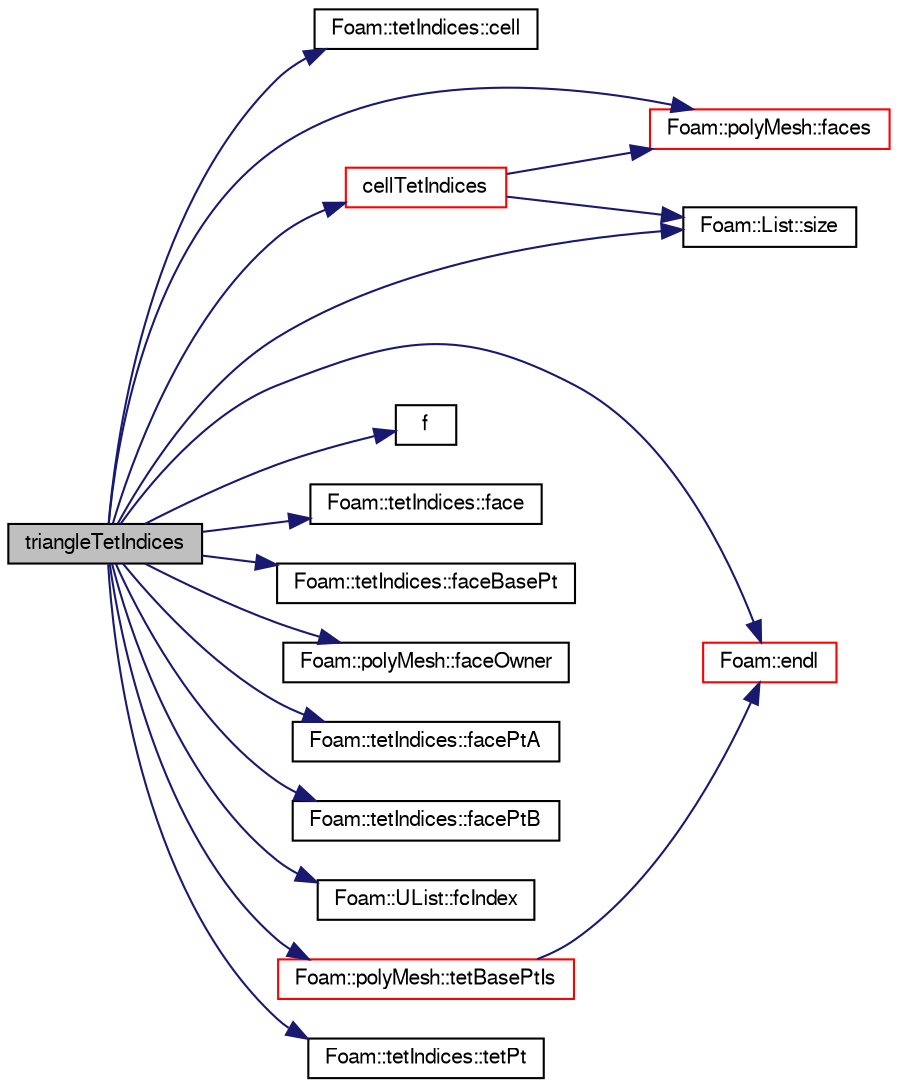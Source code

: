 digraph "triangleTetIndices"
{
  bgcolor="transparent";
  edge [fontname="FreeSans",fontsize="10",labelfontname="FreeSans",labelfontsize="10"];
  node [fontname="FreeSans",fontsize="10",shape=record];
  rankdir="LR";
  Node1271 [label="triangleTetIndices",height=0.2,width=0.4,color="black", fillcolor="grey75", style="filled", fontcolor="black"];
  Node1271 -> Node1272 [color="midnightblue",fontsize="10",style="solid",fontname="FreeSans"];
  Node1272 [label="Foam::tetIndices::cell",height=0.2,width=0.4,color="black",URL="$a27422.html#a2bcfc9f4466dc3989a8c485f61a64c8f",tooltip="Return the cell. "];
  Node1271 -> Node1273 [color="midnightblue",fontsize="10",style="solid",fontname="FreeSans"];
  Node1273 [label="cellTetIndices",height=0.2,width=0.4,color="red",URL="$a27418.html#a2367ee2c1f7122a5fad6f4af3cbeb6c9",tooltip="Return the tet decomposition of the given cell, see. "];
  Node1273 -> Node1274 [color="midnightblue",fontsize="10",style="solid",fontname="FreeSans"];
  Node1274 [label="Foam::polyMesh::faces",height=0.2,width=0.4,color="red",URL="$a27410.html#a431c0a24765f0bb6d32f6a03ce0e9b57",tooltip="Return raw faces. "];
  Node1273 -> Node1319 [color="midnightblue",fontsize="10",style="solid",fontname="FreeSans"];
  Node1319 [label="Foam::List::size",height=0.2,width=0.4,color="black",URL="$a25694.html#a8a5f6fa29bd4b500caf186f60245b384",tooltip="Override size to be inconsistent with allocated storage. "];
  Node1271 -> Node1283 [color="midnightblue",fontsize="10",style="solid",fontname="FreeSans"];
  Node1283 [label="Foam::endl",height=0.2,width=0.4,color="red",URL="$a21124.html#a2db8fe02a0d3909e9351bb4275b23ce4",tooltip="Add newline and flush stream. "];
  Node1271 -> Node1322 [color="midnightblue",fontsize="10",style="solid",fontname="FreeSans"];
  Node1322 [label="f",height=0.2,width=0.4,color="black",URL="$a17900.html#a888be93833ac7a23170555c69c690288"];
  Node1271 -> Node1342 [color="midnightblue",fontsize="10",style="solid",fontname="FreeSans"];
  Node1342 [label="Foam::tetIndices::face",height=0.2,width=0.4,color="black",URL="$a27422.html#a0149bc042585186b7adbd4274389c27d",tooltip="Return the face. "];
  Node1271 -> Node1343 [color="midnightblue",fontsize="10",style="solid",fontname="FreeSans"];
  Node1343 [label="Foam::tetIndices::faceBasePt",height=0.2,width=0.4,color="black",URL="$a27422.html#a97cee79d41f70f290555db9cdd423bc7",tooltip="Return the face base point. "];
  Node1271 -> Node1344 [color="midnightblue",fontsize="10",style="solid",fontname="FreeSans"];
  Node1344 [label="Foam::polyMesh::faceOwner",height=0.2,width=0.4,color="black",URL="$a27410.html#a57752b49bfee23ca1944c3fb0493974f",tooltip="Return face owner. "];
  Node1271 -> Node1345 [color="midnightblue",fontsize="10",style="solid",fontname="FreeSans"];
  Node1345 [label="Foam::tetIndices::facePtA",height=0.2,width=0.4,color="black",URL="$a27422.html#aca188b1811d0b9b21e0e01ba15c8acd5",tooltip="Return face point A. "];
  Node1271 -> Node1346 [color="midnightblue",fontsize="10",style="solid",fontname="FreeSans"];
  Node1346 [label="Foam::tetIndices::facePtB",height=0.2,width=0.4,color="black",URL="$a27422.html#a3e67cf8949132ada28c5883e41899763",tooltip="Return face point B. "];
  Node1271 -> Node1274 [color="midnightblue",fontsize="10",style="solid",fontname="FreeSans"];
  Node1271 -> Node1347 [color="midnightblue",fontsize="10",style="solid",fontname="FreeSans"];
  Node1347 [label="Foam::UList::fcIndex",height=0.2,width=0.4,color="black",URL="$a25698.html#a512534dbc231b74b95ff84902c1b2087",tooltip="Return the forward circular index, i.e. the next index. "];
  Node1271 -> Node1319 [color="midnightblue",fontsize="10",style="solid",fontname="FreeSans"];
  Node1271 -> Node1348 [color="midnightblue",fontsize="10",style="solid",fontname="FreeSans"];
  Node1348 [label="Foam::polyMesh::tetBasePtIs",height=0.2,width=0.4,color="red",URL="$a27410.html#a4a7c8f492ae67f94fd90eed12d6fd79a",tooltip="Return the tetBasePtIs. "];
  Node1348 -> Node1283 [color="midnightblue",fontsize="10",style="solid",fontname="FreeSans"];
  Node1271 -> Node1354 [color="midnightblue",fontsize="10",style="solid",fontname="FreeSans"];
  Node1354 [label="Foam::tetIndices::tetPt",height=0.2,width=0.4,color="black",URL="$a27422.html#a13f2ab629475782777f9dc4f2174bc51",tooltip="Return the characterising tetPtI. "];
}
